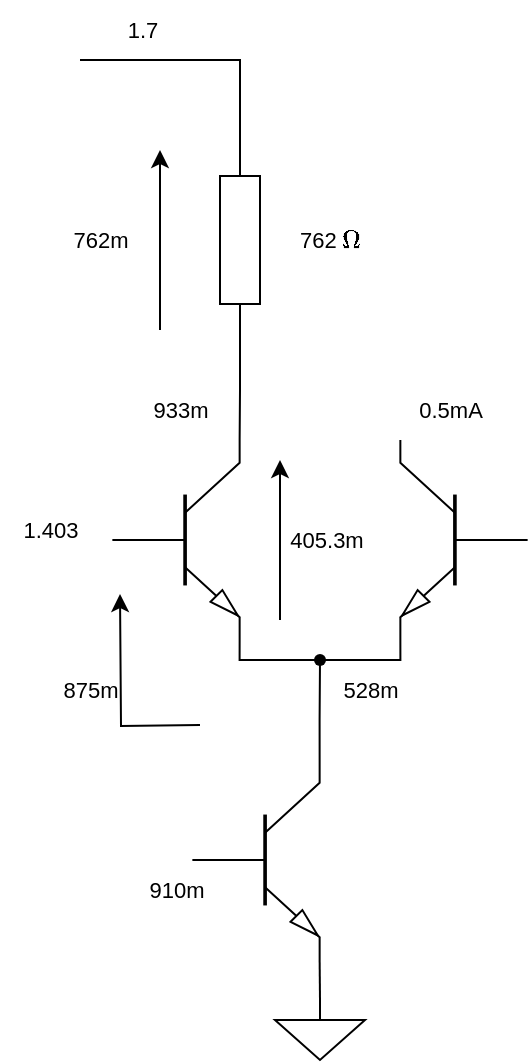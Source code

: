 <mxfile version="24.1.0" type="device">
  <diagram name="ページ1" id="eTIhgmcUkqD9P8CmnNYz">
    <mxGraphModel dx="587" dy="565" grid="1" gridSize="10" guides="1" tooltips="1" connect="1" arrows="1" fold="1" page="1" pageScale="1" pageWidth="827" pageHeight="1169" math="1" shadow="0">
      <root>
        <mxCell id="0" />
        <mxCell id="1" parent="0" />
        <mxCell id="kKnKgXSYTpHCEqV2pfQw-1" value="" style="verticalLabelPosition=bottom;shadow=0;dashed=0;align=center;html=1;verticalAlign=top;shape=mxgraph.electrical.transistors.npn_transistor_5;" vertex="1" parent="1">
          <mxGeometry x="336" y="470" width="64" height="100" as="geometry" />
        </mxCell>
        <mxCell id="kKnKgXSYTpHCEqV2pfQw-2" value="" style="verticalLabelPosition=bottom;shadow=0;dashed=0;align=center;html=1;verticalAlign=top;shape=mxgraph.electrical.transistors.npn_transistor_5;flipH=1;" vertex="1" parent="1">
          <mxGeometry x="480" y="470" width="64" height="100" as="geometry" />
        </mxCell>
        <mxCell id="kKnKgXSYTpHCEqV2pfQw-3" value="" style="verticalLabelPosition=bottom;shadow=0;dashed=0;align=center;html=1;verticalAlign=top;shape=mxgraph.electrical.transistors.npn_transistor_5;" vertex="1" parent="1">
          <mxGeometry x="376" y="630" width="64" height="100" as="geometry" />
        </mxCell>
        <mxCell id="kKnKgXSYTpHCEqV2pfQw-5" value="" style="shape=waypoint;sketch=0;fillStyle=solid;size=6;pointerEvents=1;points=[];fillColor=none;resizable=0;rotatable=0;perimeter=centerPerimeter;snapToPoint=1;fontFamily=Helvetica;fontSize=11;fontColor=default;labelBackgroundColor=default;" vertex="1" parent="1">
          <mxGeometry x="430" y="570" width="20" height="20" as="geometry" />
        </mxCell>
        <mxCell id="kKnKgXSYTpHCEqV2pfQw-7" style="edgeStyle=orthogonalEdgeStyle;rounded=0;orthogonalLoop=1;jettySize=auto;html=1;exitX=1;exitY=1;exitDx=0;exitDy=0;exitPerimeter=0;entryX=1.116;entryY=0.295;entryDx=0;entryDy=0;entryPerimeter=0;strokeColor=default;align=center;verticalAlign=middle;fontFamily=Helvetica;fontSize=11;fontColor=default;labelBackgroundColor=default;endArrow=none;endFill=0;" edge="1" parent="1" source="kKnKgXSYTpHCEqV2pfQw-2" target="kKnKgXSYTpHCEqV2pfQw-5">
          <mxGeometry relative="1" as="geometry">
            <Array as="points">
              <mxPoint x="480" y="580" />
            </Array>
          </mxGeometry>
        </mxCell>
        <mxCell id="kKnKgXSYTpHCEqV2pfQw-8" style="edgeStyle=orthogonalEdgeStyle;rounded=0;orthogonalLoop=1;jettySize=auto;html=1;exitX=1;exitY=1;exitDx=0;exitDy=0;exitPerimeter=0;entryX=0.11;entryY=0.08;entryDx=0;entryDy=0;entryPerimeter=0;strokeColor=default;align=center;verticalAlign=middle;fontFamily=Helvetica;fontSize=11;fontColor=default;labelBackgroundColor=default;endArrow=none;endFill=0;" edge="1" parent="1" source="kKnKgXSYTpHCEqV2pfQw-1" target="kKnKgXSYTpHCEqV2pfQw-5">
          <mxGeometry relative="1" as="geometry">
            <Array as="points">
              <mxPoint x="400" y="580" />
            </Array>
          </mxGeometry>
        </mxCell>
        <mxCell id="kKnKgXSYTpHCEqV2pfQw-9" style="edgeStyle=orthogonalEdgeStyle;rounded=0;orthogonalLoop=1;jettySize=auto;html=1;exitX=1;exitY=0;exitDx=0;exitDy=0;exitPerimeter=0;entryX=0.43;entryY=1.13;entryDx=0;entryDy=0;entryPerimeter=0;strokeColor=default;align=center;verticalAlign=middle;fontFamily=Helvetica;fontSize=11;fontColor=default;labelBackgroundColor=default;endArrow=none;endFill=0;" edge="1" parent="1" source="kKnKgXSYTpHCEqV2pfQw-3" target="kKnKgXSYTpHCEqV2pfQw-5">
          <mxGeometry relative="1" as="geometry" />
        </mxCell>
        <mxCell id="kKnKgXSYTpHCEqV2pfQw-10" value="" style="pointerEvents=1;verticalLabelPosition=bottom;shadow=0;dashed=0;align=center;html=1;verticalAlign=top;shape=mxgraph.electrical.signal_sources.signal_ground;fontFamily=Helvetica;fontSize=11;fontColor=default;labelBackgroundColor=default;" vertex="1" parent="1">
          <mxGeometry x="417.5" y="750" width="45" height="30" as="geometry" />
        </mxCell>
        <mxCell id="kKnKgXSYTpHCEqV2pfQw-11" style="edgeStyle=orthogonalEdgeStyle;rounded=0;orthogonalLoop=1;jettySize=auto;html=1;exitX=0.5;exitY=0;exitDx=0;exitDy=0;exitPerimeter=0;entryX=1;entryY=1;entryDx=0;entryDy=0;entryPerimeter=0;strokeColor=default;align=center;verticalAlign=middle;fontFamily=Helvetica;fontSize=11;fontColor=default;labelBackgroundColor=default;endArrow=none;endFill=0;" edge="1" parent="1" source="kKnKgXSYTpHCEqV2pfQw-10" target="kKnKgXSYTpHCEqV2pfQw-3">
          <mxGeometry relative="1" as="geometry" />
        </mxCell>
        <mxCell id="kKnKgXSYTpHCEqV2pfQw-12" value="875m" style="text;html=1;align=center;verticalAlign=middle;resizable=0;points=[];autosize=1;strokeColor=none;fillColor=none;fontFamily=Helvetica;fontSize=11;fontColor=default;labelBackgroundColor=default;" vertex="1" parent="1">
          <mxGeometry x="300" y="580" width="50" height="30" as="geometry" />
        </mxCell>
        <mxCell id="kKnKgXSYTpHCEqV2pfQw-13" value="" style="endArrow=classic;html=1;rounded=0;strokeColor=default;align=center;verticalAlign=middle;fontFamily=Helvetica;fontSize=11;fontColor=default;labelBackgroundColor=default;edgeStyle=orthogonalEdgeStyle;" edge="1" parent="1">
          <mxGeometry width="50" height="50" relative="1" as="geometry">
            <mxPoint x="380" y="612.5" as="sourcePoint" />
            <mxPoint x="340" y="547.01" as="targetPoint" />
          </mxGeometry>
        </mxCell>
        <mxCell id="kKnKgXSYTpHCEqV2pfQw-14" value="" style="endArrow=classic;html=1;rounded=0;strokeColor=default;align=center;verticalAlign=middle;fontFamily=Helvetica;fontSize=11;fontColor=default;labelBackgroundColor=default;edgeStyle=orthogonalEdgeStyle;" edge="1" parent="1">
          <mxGeometry width="50" height="50" relative="1" as="geometry">
            <mxPoint x="420" y="560" as="sourcePoint" />
            <mxPoint x="420" y="480" as="targetPoint" />
          </mxGeometry>
        </mxCell>
        <mxCell id="kKnKgXSYTpHCEqV2pfQw-15" value="405.3m" style="text;html=1;align=center;verticalAlign=middle;resizable=0;points=[];autosize=1;strokeColor=none;fillColor=none;fontFamily=Helvetica;fontSize=11;fontColor=default;labelBackgroundColor=default;" vertex="1" parent="1">
          <mxGeometry x="412.5" y="505" width="60" height="30" as="geometry" />
        </mxCell>
        <mxCell id="kKnKgXSYTpHCEqV2pfQw-16" value="528m" style="text;html=1;align=center;verticalAlign=middle;resizable=0;points=[];autosize=1;strokeColor=none;fillColor=none;fontFamily=Helvetica;fontSize=11;fontColor=default;labelBackgroundColor=default;" vertex="1" parent="1">
          <mxGeometry x="440" y="580" width="50" height="30" as="geometry" />
        </mxCell>
        <mxCell id="kKnKgXSYTpHCEqV2pfQw-17" value="910m" style="text;html=1;align=center;verticalAlign=middle;resizable=0;points=[];autosize=1;strokeColor=none;fillColor=none;fontFamily=Helvetica;fontSize=11;fontColor=default;labelBackgroundColor=default;" vertex="1" parent="1">
          <mxGeometry x="343" y="680" width="50" height="30" as="geometry" />
        </mxCell>
        <mxCell id="kKnKgXSYTpHCEqV2pfQw-18" value="1.403" style="text;html=1;align=center;verticalAlign=middle;resizable=0;points=[];autosize=1;strokeColor=none;fillColor=none;fontFamily=Helvetica;fontSize=11;fontColor=default;labelBackgroundColor=default;" vertex="1" parent="1">
          <mxGeometry x="280" y="500" width="50" height="30" as="geometry" />
        </mxCell>
        <mxCell id="kKnKgXSYTpHCEqV2pfQw-19" value="933m" style="text;html=1;align=center;verticalAlign=middle;resizable=0;points=[];autosize=1;strokeColor=none;fillColor=none;fontFamily=Helvetica;fontSize=11;fontColor=default;labelBackgroundColor=default;" vertex="1" parent="1">
          <mxGeometry x="345" y="440" width="50" height="30" as="geometry" />
        </mxCell>
        <mxCell id="kKnKgXSYTpHCEqV2pfQw-20" value="0.5mA" style="text;html=1;align=center;verticalAlign=middle;resizable=0;points=[];autosize=1;strokeColor=none;fillColor=none;fontFamily=Helvetica;fontSize=11;fontColor=default;labelBackgroundColor=default;" vertex="1" parent="1">
          <mxGeometry x="475" y="440" width="60" height="30" as="geometry" />
        </mxCell>
        <mxCell id="kKnKgXSYTpHCEqV2pfQw-22" style="edgeStyle=orthogonalEdgeStyle;rounded=0;orthogonalLoop=1;jettySize=auto;html=1;exitX=0;exitY=0.5;exitDx=0;exitDy=0;exitPerimeter=0;strokeColor=default;align=center;verticalAlign=middle;fontFamily=Helvetica;fontSize=11;fontColor=default;labelBackgroundColor=default;endArrow=none;endFill=0;" edge="1" parent="1" source="kKnKgXSYTpHCEqV2pfQw-21">
          <mxGeometry relative="1" as="geometry">
            <mxPoint x="320" y="280" as="targetPoint" />
            <Array as="points">
              <mxPoint x="400" y="280" />
            </Array>
          </mxGeometry>
        </mxCell>
        <mxCell id="kKnKgXSYTpHCEqV2pfQw-21" value="" style="pointerEvents=1;verticalLabelPosition=bottom;shadow=0;dashed=0;align=center;html=1;verticalAlign=top;shape=mxgraph.electrical.resistors.resistor_1;fontFamily=Helvetica;fontSize=11;fontColor=default;labelBackgroundColor=default;direction=south;" vertex="1" parent="1">
          <mxGeometry x="390" y="320" width="20" height="100" as="geometry" />
        </mxCell>
        <mxCell id="kKnKgXSYTpHCEqV2pfQw-23" style="edgeStyle=orthogonalEdgeStyle;rounded=0;orthogonalLoop=1;jettySize=auto;html=1;exitX=1;exitY=0.5;exitDx=0;exitDy=0;exitPerimeter=0;entryX=1;entryY=0;entryDx=0;entryDy=0;entryPerimeter=0;strokeColor=default;align=center;verticalAlign=middle;fontFamily=Helvetica;fontSize=11;fontColor=default;labelBackgroundColor=default;endArrow=none;endFill=0;" edge="1" parent="1" source="kKnKgXSYTpHCEqV2pfQw-21" target="kKnKgXSYTpHCEqV2pfQw-1">
          <mxGeometry relative="1" as="geometry" />
        </mxCell>
        <mxCell id="kKnKgXSYTpHCEqV2pfQw-24" value="1.7" style="text;html=1;align=center;verticalAlign=middle;resizable=0;points=[];autosize=1;strokeColor=none;fillColor=none;fontFamily=Helvetica;fontSize=11;fontColor=default;labelBackgroundColor=default;" vertex="1" parent="1">
          <mxGeometry x="331" y="250" width="40" height="30" as="geometry" />
        </mxCell>
        <mxCell id="kKnKgXSYTpHCEqV2pfQw-28" value="" style="endArrow=classic;html=1;rounded=0;strokeColor=default;align=center;verticalAlign=middle;fontFamily=Helvetica;fontSize=11;fontColor=default;labelBackgroundColor=default;" edge="1" parent="1">
          <mxGeometry width="50" height="50" relative="1" as="geometry">
            <mxPoint x="360" y="415" as="sourcePoint" />
            <mxPoint x="360" y="325" as="targetPoint" />
          </mxGeometry>
        </mxCell>
        <mxCell id="kKnKgXSYTpHCEqV2pfQw-29" value="762m" style="text;html=1;align=center;verticalAlign=middle;resizable=0;points=[];autosize=1;strokeColor=none;fillColor=none;fontFamily=Helvetica;fontSize=11;fontColor=default;labelBackgroundColor=default;" vertex="1" parent="1">
          <mxGeometry x="305" y="355" width="50" height="30" as="geometry" />
        </mxCell>
        <mxCell id="kKnKgXSYTpHCEqV2pfQw-30" value="762 `\Omega`" style="text;html=1;align=center;verticalAlign=middle;resizable=0;points=[];autosize=1;strokeColor=none;fillColor=none;fontFamily=Helvetica;fontSize=11;fontColor=default;labelBackgroundColor=default;" vertex="1" parent="1">
          <mxGeometry x="400" y="355" width="90" height="30" as="geometry" />
        </mxCell>
      </root>
    </mxGraphModel>
  </diagram>
</mxfile>
